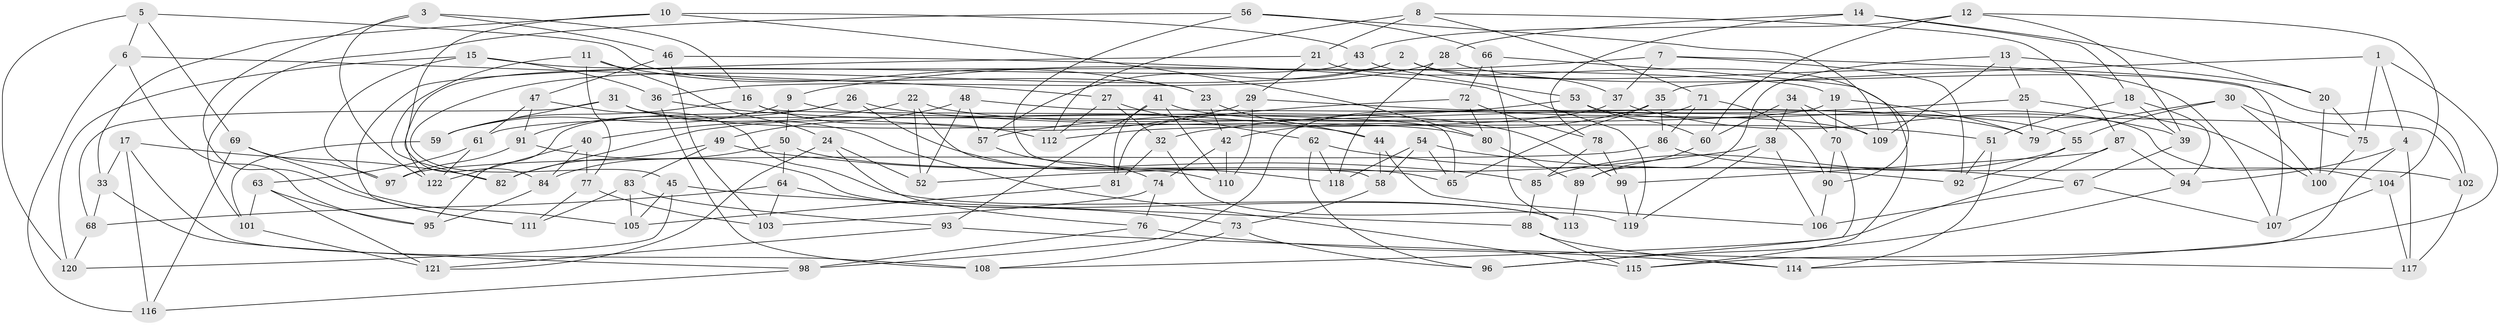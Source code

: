 // coarse degree distribution, {6: 0.38823529411764707, 4: 0.5647058823529412, 5: 0.023529411764705882, 3: 0.023529411764705882}
// Generated by graph-tools (version 1.1) at 2025/24/03/03/25 07:24:24]
// undirected, 122 vertices, 244 edges
graph export_dot {
graph [start="1"]
  node [color=gray90,style=filled];
  1;
  2;
  3;
  4;
  5;
  6;
  7;
  8;
  9;
  10;
  11;
  12;
  13;
  14;
  15;
  16;
  17;
  18;
  19;
  20;
  21;
  22;
  23;
  24;
  25;
  26;
  27;
  28;
  29;
  30;
  31;
  32;
  33;
  34;
  35;
  36;
  37;
  38;
  39;
  40;
  41;
  42;
  43;
  44;
  45;
  46;
  47;
  48;
  49;
  50;
  51;
  52;
  53;
  54;
  55;
  56;
  57;
  58;
  59;
  60;
  61;
  62;
  63;
  64;
  65;
  66;
  67;
  68;
  69;
  70;
  71;
  72;
  73;
  74;
  75;
  76;
  77;
  78;
  79;
  80;
  81;
  82;
  83;
  84;
  85;
  86;
  87;
  88;
  89;
  90;
  91;
  92;
  93;
  94;
  95;
  96;
  97;
  98;
  99;
  100;
  101;
  102;
  103;
  104;
  105;
  106;
  107;
  108;
  109;
  110;
  111;
  112;
  113;
  114;
  115;
  116;
  117;
  118;
  119;
  120;
  121;
  122;
  1 -- 114;
  1 -- 35;
  1 -- 4;
  1 -- 75;
  2 -- 107;
  2 -- 45;
  2 -- 37;
  2 -- 57;
  3 -- 122;
  3 -- 16;
  3 -- 111;
  3 -- 46;
  4 -- 117;
  4 -- 94;
  4 -- 115;
  5 -- 69;
  5 -- 6;
  5 -- 120;
  5 -- 23;
  6 -- 95;
  6 -- 27;
  6 -- 116;
  7 -- 37;
  7 -- 107;
  7 -- 92;
  7 -- 9;
  8 -- 21;
  8 -- 87;
  8 -- 71;
  8 -- 112;
  9 -- 50;
  9 -- 59;
  9 -- 99;
  10 -- 80;
  10 -- 33;
  10 -- 43;
  10 -- 84;
  11 -- 77;
  11 -- 82;
  11 -- 24;
  11 -- 23;
  12 -- 43;
  12 -- 39;
  12 -- 104;
  12 -- 60;
  13 -- 89;
  13 -- 20;
  13 -- 25;
  13 -- 109;
  14 -- 20;
  14 -- 18;
  14 -- 28;
  14 -- 78;
  15 -- 36;
  15 -- 120;
  15 -- 19;
  15 -- 97;
  16 -- 65;
  16 -- 112;
  16 -- 59;
  17 -- 108;
  17 -- 116;
  17 -- 33;
  17 -- 82;
  18 -- 94;
  18 -- 39;
  18 -- 51;
  19 -- 70;
  19 -- 61;
  19 -- 79;
  20 -- 75;
  20 -- 100;
  21 -- 111;
  21 -- 29;
  21 -- 115;
  22 -- 110;
  22 -- 52;
  22 -- 79;
  22 -- 40;
  23 -- 44;
  23 -- 42;
  24 -- 76;
  24 -- 52;
  24 -- 121;
  25 -- 100;
  25 -- 79;
  25 -- 32;
  26 -- 51;
  26 -- 118;
  26 -- 91;
  26 -- 95;
  27 -- 32;
  27 -- 62;
  27 -- 112;
  28 -- 36;
  28 -- 118;
  28 -- 102;
  29 -- 55;
  29 -- 82;
  29 -- 110;
  30 -- 79;
  30 -- 75;
  30 -- 55;
  30 -- 100;
  31 -- 59;
  31 -- 115;
  31 -- 68;
  31 -- 80;
  32 -- 119;
  32 -- 81;
  33 -- 68;
  33 -- 98;
  34 -- 109;
  34 -- 70;
  34 -- 38;
  34 -- 60;
  35 -- 42;
  35 -- 65;
  35 -- 86;
  36 -- 44;
  36 -- 108;
  37 -- 39;
  37 -- 112;
  38 -- 106;
  38 -- 52;
  38 -- 119;
  39 -- 67;
  40 -- 84;
  40 -- 77;
  40 -- 122;
  41 -- 81;
  41 -- 110;
  41 -- 109;
  41 -- 93;
  42 -- 110;
  42 -- 74;
  43 -- 122;
  43 -- 53;
  44 -- 58;
  44 -- 106;
  45 -- 120;
  45 -- 88;
  45 -- 105;
  46 -- 103;
  46 -- 119;
  46 -- 47;
  47 -- 61;
  47 -- 91;
  47 -- 113;
  48 -- 49;
  48 -- 57;
  48 -- 102;
  48 -- 52;
  49 -- 82;
  49 -- 83;
  49 -- 85;
  50 -- 64;
  50 -- 84;
  50 -- 65;
  51 -- 114;
  51 -- 92;
  53 -- 57;
  53 -- 104;
  53 -- 60;
  54 -- 67;
  54 -- 65;
  54 -- 58;
  54 -- 118;
  55 -- 85;
  55 -- 92;
  56 -- 109;
  56 -- 66;
  56 -- 101;
  56 -- 58;
  57 -- 74;
  58 -- 73;
  59 -- 101;
  60 -- 89;
  61 -- 122;
  61 -- 63;
  62 -- 92;
  62 -- 118;
  62 -- 96;
  63 -- 95;
  63 -- 121;
  63 -- 101;
  64 -- 73;
  64 -- 103;
  64 -- 68;
  66 -- 90;
  66 -- 113;
  66 -- 72;
  67 -- 107;
  67 -- 106;
  68 -- 120;
  69 -- 97;
  69 -- 116;
  69 -- 105;
  70 -- 90;
  70 -- 96;
  71 -- 90;
  71 -- 86;
  71 -- 98;
  72 -- 81;
  72 -- 78;
  72 -- 80;
  73 -- 96;
  73 -- 108;
  74 -- 103;
  74 -- 76;
  75 -- 100;
  76 -- 98;
  76 -- 114;
  77 -- 111;
  77 -- 103;
  78 -- 85;
  78 -- 99;
  80 -- 89;
  81 -- 105;
  83 -- 111;
  83 -- 93;
  83 -- 105;
  84 -- 95;
  85 -- 88;
  86 -- 97;
  86 -- 102;
  87 -- 108;
  87 -- 94;
  87 -- 99;
  88 -- 115;
  88 -- 114;
  89 -- 113;
  90 -- 106;
  91 -- 97;
  91 -- 113;
  93 -- 117;
  93 -- 121;
  94 -- 96;
  98 -- 116;
  99 -- 119;
  101 -- 121;
  102 -- 117;
  104 -- 117;
  104 -- 107;
}
